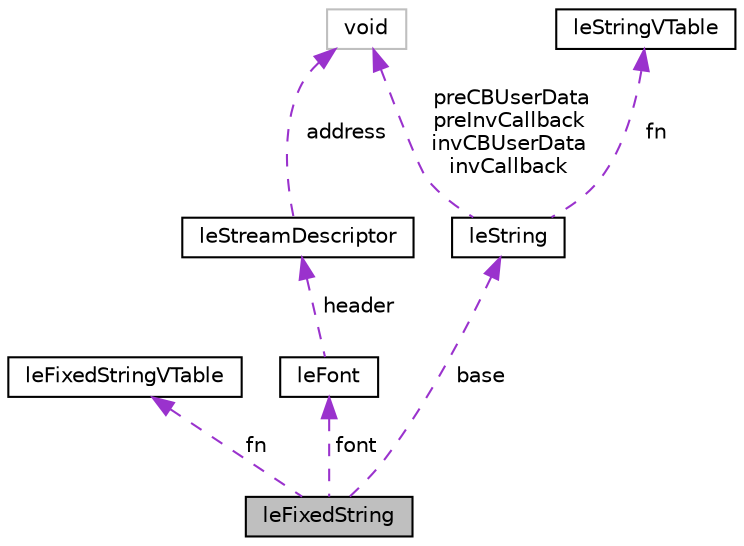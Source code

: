 digraph "leFixedString"
{
 // LATEX_PDF_SIZE
  edge [fontname="Helvetica",fontsize="10",labelfontname="Helvetica",labelfontsize="10"];
  node [fontname="Helvetica",fontsize="10",shape=record];
  Node1 [label="leFixedString",height=0.2,width=0.4,color="black", fillcolor="grey75", style="filled", fontcolor="black",tooltip=" "];
  Node2 -> Node1 [dir="back",color="darkorchid3",fontsize="10",style="dashed",label=" fn" ,fontname="Helvetica"];
  Node2 [label="leFixedStringVTable",height=0.2,width=0.4,color="black", fillcolor="white", style="filled",URL="$structle_fixed_string_v_table.html",tooltip=" "];
  Node3 -> Node1 [dir="back",color="darkorchid3",fontsize="10",style="dashed",label=" font" ,fontname="Helvetica"];
  Node3 [label="leFont",height=0.2,width=0.4,color="black", fillcolor="white", style="filled",URL="$structle_font.html",tooltip=" "];
  Node4 -> Node3 [dir="back",color="darkorchid3",fontsize="10",style="dashed",label=" header" ,fontname="Helvetica"];
  Node4 [label="leStreamDescriptor",height=0.2,width=0.4,color="black", fillcolor="white", style="filled",URL="$structle_stream_descriptor.html",tooltip=" "];
  Node5 -> Node4 [dir="back",color="darkorchid3",fontsize="10",style="dashed",label=" address" ,fontname="Helvetica"];
  Node5 [label="void",height=0.2,width=0.4,color="grey75", fillcolor="white", style="filled",tooltip=" "];
  Node6 -> Node1 [dir="back",color="darkorchid3",fontsize="10",style="dashed",label=" base" ,fontname="Helvetica"];
  Node6 [label="leString",height=0.2,width=0.4,color="black", fillcolor="white", style="filled",URL="$structle_string.html",tooltip=" "];
  Node5 -> Node6 [dir="back",color="darkorchid3",fontsize="10",style="dashed",label=" preCBUserData\npreInvCallback\ninvCBUserData\ninvCallback" ,fontname="Helvetica"];
  Node7 -> Node6 [dir="back",color="darkorchid3",fontsize="10",style="dashed",label=" fn" ,fontname="Helvetica"];
  Node7 [label="leStringVTable",height=0.2,width=0.4,color="black", fillcolor="white", style="filled",URL="$structle_string_v_table.html",tooltip=" "];
}
